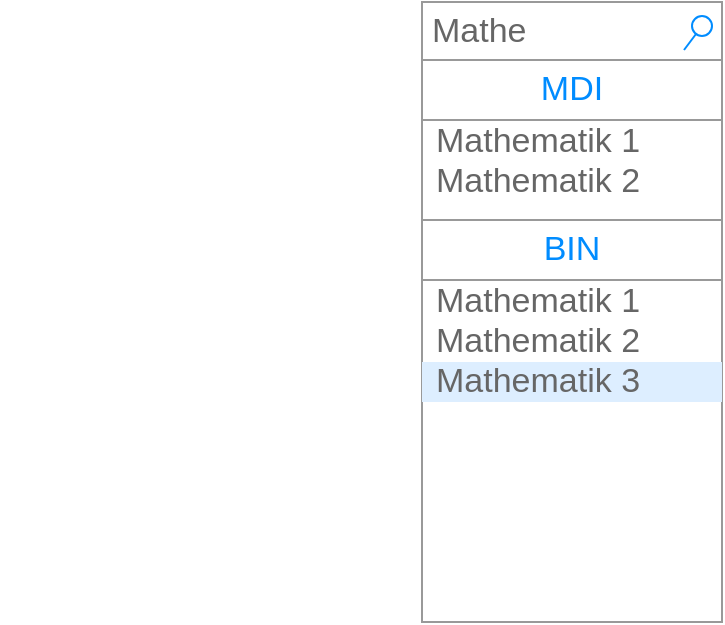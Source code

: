 <mxfile version="24.3.1" type="device">
  <diagram name="Seite-1" id="16NHNWIgSLPOA0fajQPc">
    <mxGraphModel dx="1091" dy="1104" grid="1" gridSize="10" guides="1" tooltips="1" connect="1" arrows="1" fold="1" page="1" pageScale="1" pageWidth="827" pageHeight="1169" math="0" shadow="0">
      <root>
        <mxCell id="0" />
        <mxCell id="1" parent="0" />
        <mxCell id="kDeWN1aM2l66xyjtU0gT-4" value="" style="strokeWidth=1;shadow=0;dashed=0;align=center;html=1;shape=mxgraph.mockup.navigation.anchor;fontSize=17;fontColor=#666666;fontStyle=1;" parent="1" vertex="1">
          <mxGeometry x="340" y="50" width="60" height="30" as="geometry" />
        </mxCell>
        <mxCell id="kDeWN1aM2l66xyjtU0gT-9" value="Mathe" style="strokeWidth=1;shadow=0;dashed=0;align=center;html=1;shape=mxgraph.mockup.forms.searchBox;strokeColor=#999999;mainText=;strokeColor2=#008cff;fontColor=#666666;fontSize=17;align=left;spacingLeft=3;whiteSpace=wrap;" parent="1" vertex="1">
          <mxGeometry x="550" y="50" width="150" height="30" as="geometry" />
        </mxCell>
        <mxCell id="bMb183nQgBPdwGVp6cMJ-2" value="" style="strokeWidth=1;shadow=0;dashed=0;align=center;html=1;shape=mxgraph.mockup.forms.rrect;rSize=0;strokeColor=#999999;fillColor=#ffffff;" vertex="1" parent="1">
          <mxGeometry x="550" y="80" width="150" height="280" as="geometry" />
        </mxCell>
        <mxCell id="bMb183nQgBPdwGVp6cMJ-3" value="MDI" style="strokeWidth=1;shadow=0;dashed=0;align=center;html=1;shape=mxgraph.mockup.forms.rrect;rSize=0;strokeColor=#999999;fontColor=#008cff;fontSize=17;fillColor=#ffffff;resizeWidth=1;whiteSpace=wrap;" vertex="1" parent="bMb183nQgBPdwGVp6cMJ-2">
          <mxGeometry width="150" height="30" relative="1" as="geometry">
            <mxPoint y="-1" as="offset" />
          </mxGeometry>
        </mxCell>
        <mxCell id="bMb183nQgBPdwGVp6cMJ-4" value="Mathematik 1" style="strokeWidth=1;shadow=0;dashed=0;align=center;html=1;shape=mxgraph.mockup.forms.anchor;fontSize=17;fontColor=#666666;align=left;spacingLeft=5;resizeWidth=1;whiteSpace=wrap;" vertex="1" parent="bMb183nQgBPdwGVp6cMJ-2">
          <mxGeometry width="150" height="20" relative="1" as="geometry">
            <mxPoint y="30" as="offset" />
          </mxGeometry>
        </mxCell>
        <mxCell id="bMb183nQgBPdwGVp6cMJ-5" value="Mathematik 2" style="strokeWidth=1;shadow=0;dashed=0;align=center;html=1;shape=mxgraph.mockup.forms.anchor;fontSize=17;fontColor=#666666;align=left;spacingLeft=5;resizeWidth=1;whiteSpace=wrap;" vertex="1" parent="bMb183nQgBPdwGVp6cMJ-2">
          <mxGeometry width="150" height="20" relative="1" as="geometry">
            <mxPoint y="50" as="offset" />
          </mxGeometry>
        </mxCell>
        <mxCell id="bMb183nQgBPdwGVp6cMJ-8" value="" style="strokeWidth=1;shadow=0;dashed=0;align=center;html=1;shape=mxgraph.mockup.forms.rrect;rSize=0;strokeColor=#999999;fillColor=#ffffff;" vertex="1" parent="bMb183nQgBPdwGVp6cMJ-2">
          <mxGeometry y="80" width="150" height="200" as="geometry" />
        </mxCell>
        <mxCell id="bMb183nQgBPdwGVp6cMJ-9" value="BIN" style="strokeWidth=1;shadow=0;dashed=0;align=center;html=1;shape=mxgraph.mockup.forms.rrect;rSize=0;strokeColor=#999999;fontColor=#008cff;fontSize=17;fillColor=#ffffff;resizeWidth=1;whiteSpace=wrap;" vertex="1" parent="bMb183nQgBPdwGVp6cMJ-8">
          <mxGeometry width="150" height="30" relative="1" as="geometry">
            <mxPoint y="-1" as="offset" />
          </mxGeometry>
        </mxCell>
        <mxCell id="bMb183nQgBPdwGVp6cMJ-10" value="Mathematik 1" style="strokeWidth=1;shadow=0;dashed=0;align=center;html=1;shape=mxgraph.mockup.forms.anchor;fontSize=17;fontColor=#666666;align=left;spacingLeft=5;resizeWidth=1;whiteSpace=wrap;" vertex="1" parent="bMb183nQgBPdwGVp6cMJ-8">
          <mxGeometry width="150" height="20" relative="1" as="geometry">
            <mxPoint y="30" as="offset" />
          </mxGeometry>
        </mxCell>
        <mxCell id="bMb183nQgBPdwGVp6cMJ-11" value="Mathematik 2" style="strokeWidth=1;shadow=0;dashed=0;align=center;html=1;shape=mxgraph.mockup.forms.anchor;fontSize=17;fontColor=#666666;align=left;spacingLeft=5;resizeWidth=1;whiteSpace=wrap;" vertex="1" parent="bMb183nQgBPdwGVp6cMJ-8">
          <mxGeometry width="150" height="20" relative="1" as="geometry">
            <mxPoint y="50" as="offset" />
          </mxGeometry>
        </mxCell>
        <mxCell id="bMb183nQgBPdwGVp6cMJ-12" value="Mathematik 3" style="strokeWidth=1;shadow=0;dashed=0;align=center;html=1;shape=mxgraph.mockup.forms.rrect;rSize=0;fontSize=17;fontColor=#666666;align=left;spacingLeft=5;fillColor=#ddeeff;strokeColor=none;resizeWidth=1;whiteSpace=wrap;" vertex="1" parent="bMb183nQgBPdwGVp6cMJ-8">
          <mxGeometry width="150" height="20" relative="1" as="geometry">
            <mxPoint y="70" as="offset" />
          </mxGeometry>
        </mxCell>
      </root>
    </mxGraphModel>
  </diagram>
</mxfile>
